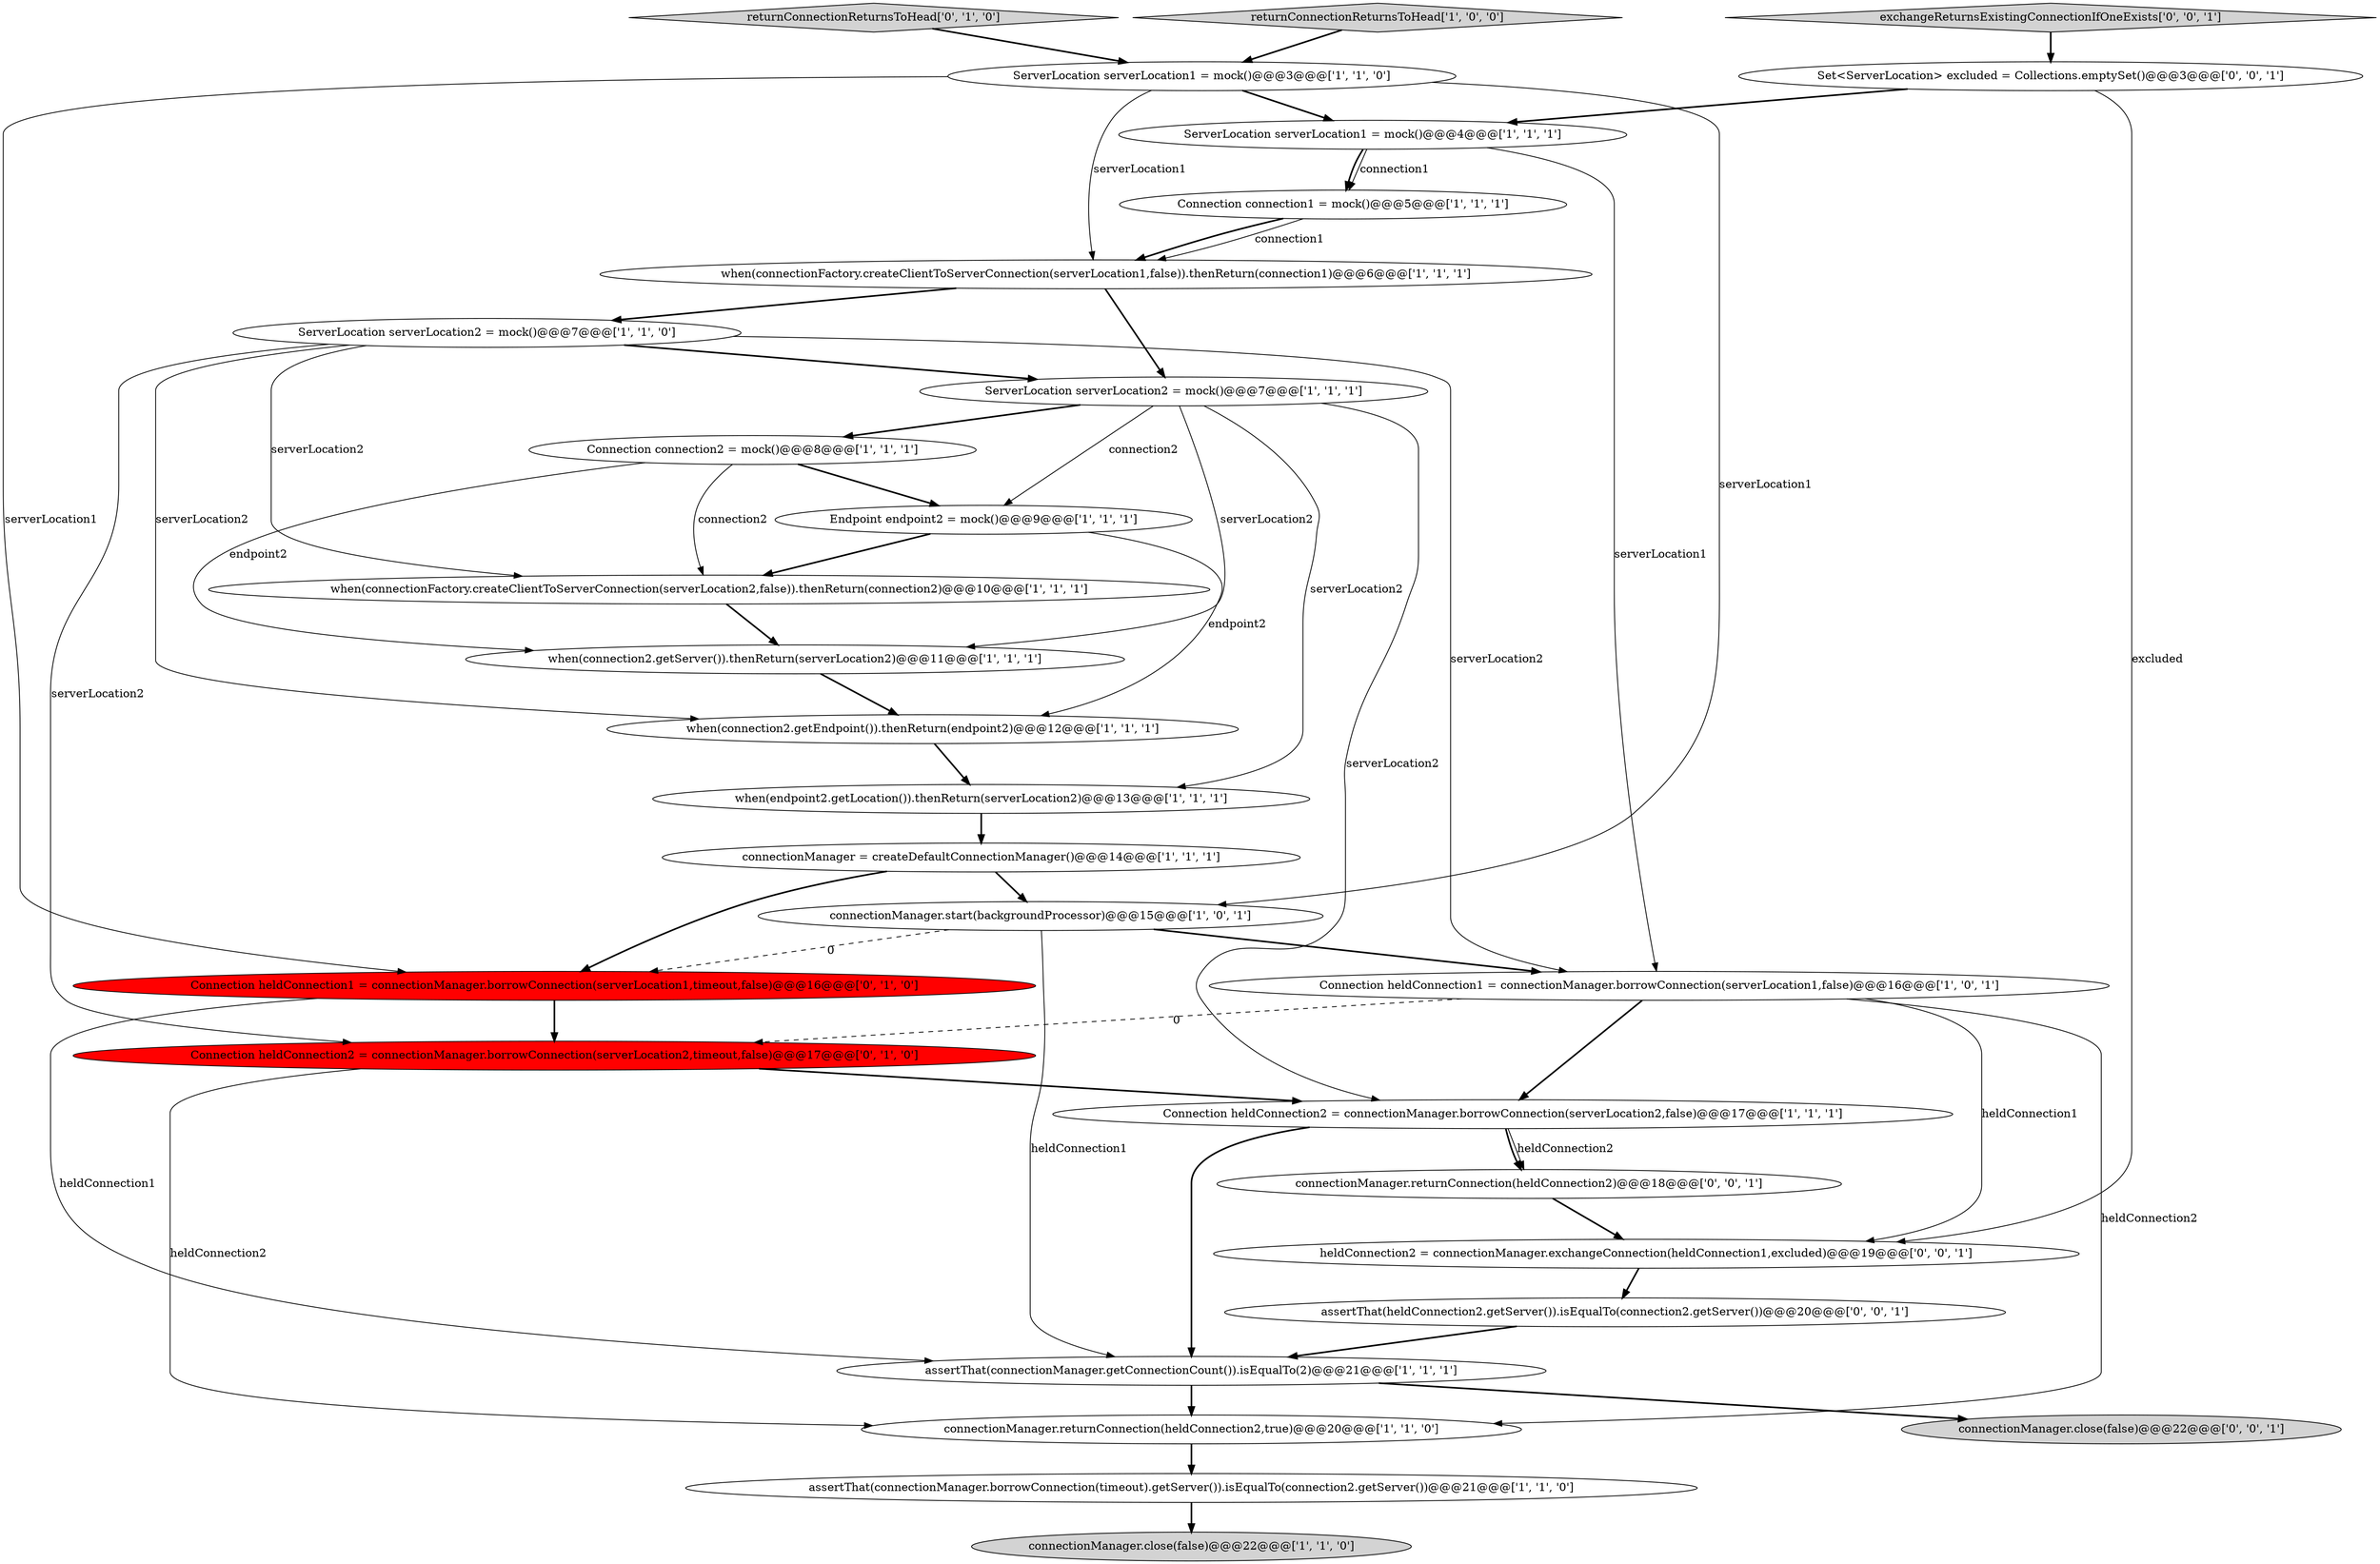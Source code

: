 digraph {
2 [style = filled, label = "assertThat(connectionManager.getConnectionCount()).isEqualTo(2)@@@21@@@['1', '1', '1']", fillcolor = white, shape = ellipse image = "AAA0AAABBB1BBB"];
13 [style = filled, label = "connectionManager.start(backgroundProcessor)@@@15@@@['1', '0', '1']", fillcolor = white, shape = ellipse image = "AAA0AAABBB1BBB"];
14 [style = filled, label = "ServerLocation serverLocation1 = mock()@@@3@@@['1', '1', '0']", fillcolor = white, shape = ellipse image = "AAA0AAABBB1BBB"];
22 [style = filled, label = "Connection heldConnection1 = connectionManager.borrowConnection(serverLocation1,timeout,false)@@@16@@@['0', '1', '0']", fillcolor = red, shape = ellipse image = "AAA1AAABBB2BBB"];
28 [style = filled, label = "Set<ServerLocation> excluded = Collections.emptySet()@@@3@@@['0', '0', '1']", fillcolor = white, shape = ellipse image = "AAA0AAABBB3BBB"];
25 [style = filled, label = "assertThat(heldConnection2.getServer()).isEqualTo(connection2.getServer())@@@20@@@['0', '0', '1']", fillcolor = white, shape = ellipse image = "AAA0AAABBB3BBB"];
21 [style = filled, label = "returnConnectionReturnsToHead['0', '1', '0']", fillcolor = lightgray, shape = diamond image = "AAA0AAABBB2BBB"];
7 [style = filled, label = "ServerLocation serverLocation1 = mock()@@@4@@@['1', '1', '1']", fillcolor = white, shape = ellipse image = "AAA0AAABBB1BBB"];
1 [style = filled, label = "when(connection2.getEndpoint()).thenReturn(endpoint2)@@@12@@@['1', '1', '1']", fillcolor = white, shape = ellipse image = "AAA0AAABBB1BBB"];
11 [style = filled, label = "when(endpoint2.getLocation()).thenReturn(serverLocation2)@@@13@@@['1', '1', '1']", fillcolor = white, shape = ellipse image = "AAA0AAABBB1BBB"];
8 [style = filled, label = "connectionManager.close(false)@@@22@@@['1', '1', '0']", fillcolor = lightgray, shape = ellipse image = "AAA0AAABBB1BBB"];
12 [style = filled, label = "returnConnectionReturnsToHead['1', '0', '0']", fillcolor = lightgray, shape = diamond image = "AAA0AAABBB1BBB"];
27 [style = filled, label = "exchangeReturnsExistingConnectionIfOneExists['0', '0', '1']", fillcolor = lightgray, shape = diamond image = "AAA0AAABBB3BBB"];
5 [style = filled, label = "Connection heldConnection2 = connectionManager.borrowConnection(serverLocation2,false)@@@17@@@['1', '1', '1']", fillcolor = white, shape = ellipse image = "AAA0AAABBB1BBB"];
26 [style = filled, label = "heldConnection2 = connectionManager.exchangeConnection(heldConnection1,excluded)@@@19@@@['0', '0', '1']", fillcolor = white, shape = ellipse image = "AAA0AAABBB3BBB"];
19 [style = filled, label = "ServerLocation serverLocation2 = mock()@@@7@@@['1', '1', '1']", fillcolor = white, shape = ellipse image = "AAA0AAABBB1BBB"];
29 [style = filled, label = "connectionManager.returnConnection(heldConnection2)@@@18@@@['0', '0', '1']", fillcolor = white, shape = ellipse image = "AAA0AAABBB3BBB"];
20 [style = filled, label = "Endpoint endpoint2 = mock()@@@9@@@['1', '1', '1']", fillcolor = white, shape = ellipse image = "AAA0AAABBB1BBB"];
4 [style = filled, label = "connectionManager = createDefaultConnectionManager()@@@14@@@['1', '1', '1']", fillcolor = white, shape = ellipse image = "AAA0AAABBB1BBB"];
24 [style = filled, label = "connectionManager.close(false)@@@22@@@['0', '0', '1']", fillcolor = lightgray, shape = ellipse image = "AAA0AAABBB3BBB"];
9 [style = filled, label = "when(connectionFactory.createClientToServerConnection(serverLocation1,false)).thenReturn(connection1)@@@6@@@['1', '1', '1']", fillcolor = white, shape = ellipse image = "AAA0AAABBB1BBB"];
23 [style = filled, label = "Connection heldConnection2 = connectionManager.borrowConnection(serverLocation2,timeout,false)@@@17@@@['0', '1', '0']", fillcolor = red, shape = ellipse image = "AAA1AAABBB2BBB"];
0 [style = filled, label = "when(connectionFactory.createClientToServerConnection(serverLocation2,false)).thenReturn(connection2)@@@10@@@['1', '1', '1']", fillcolor = white, shape = ellipse image = "AAA0AAABBB1BBB"];
15 [style = filled, label = "Connection heldConnection1 = connectionManager.borrowConnection(serverLocation1,false)@@@16@@@['1', '0', '1']", fillcolor = white, shape = ellipse image = "AAA0AAABBB1BBB"];
16 [style = filled, label = "Connection connection2 = mock()@@@8@@@['1', '1', '1']", fillcolor = white, shape = ellipse image = "AAA0AAABBB1BBB"];
17 [style = filled, label = "connectionManager.returnConnection(heldConnection2,true)@@@20@@@['1', '1', '0']", fillcolor = white, shape = ellipse image = "AAA0AAABBB1BBB"];
3 [style = filled, label = "when(connection2.getServer()).thenReturn(serverLocation2)@@@11@@@['1', '1', '1']", fillcolor = white, shape = ellipse image = "AAA0AAABBB1BBB"];
10 [style = filled, label = "ServerLocation serverLocation2 = mock()@@@7@@@['1', '1', '0']", fillcolor = white, shape = ellipse image = "AAA0AAABBB1BBB"];
18 [style = filled, label = "Connection connection1 = mock()@@@5@@@['1', '1', '1']", fillcolor = white, shape = ellipse image = "AAA0AAABBB1BBB"];
6 [style = filled, label = "assertThat(connectionManager.borrowConnection(timeout).getServer()).isEqualTo(connection2.getServer())@@@21@@@['1', '1', '0']", fillcolor = white, shape = ellipse image = "AAA0AAABBB1BBB"];
2->17 [style = bold, label=""];
0->3 [style = bold, label=""];
5->29 [style = bold, label=""];
28->26 [style = solid, label="excluded"];
15->23 [style = dashed, label="0"];
10->0 [style = solid, label="serverLocation2"];
23->5 [style = bold, label=""];
10->23 [style = solid, label="serverLocation2"];
3->1 [style = bold, label=""];
17->6 [style = bold, label=""];
10->15 [style = solid, label="serverLocation2"];
10->19 [style = bold, label=""];
27->28 [style = bold, label=""];
26->25 [style = bold, label=""];
11->4 [style = bold, label=""];
4->13 [style = bold, label=""];
20->0 [style = bold, label=""];
14->22 [style = solid, label="serverLocation1"];
28->7 [style = bold, label=""];
10->1 [style = solid, label="serverLocation2"];
19->5 [style = solid, label="serverLocation2"];
15->26 [style = solid, label="heldConnection1"];
20->1 [style = solid, label="endpoint2"];
13->2 [style = solid, label="heldConnection1"];
19->20 [style = solid, label="connection2"];
22->2 [style = solid, label="heldConnection1"];
9->10 [style = bold, label=""];
22->23 [style = bold, label=""];
23->17 [style = solid, label="heldConnection2"];
25->2 [style = bold, label=""];
5->29 [style = solid, label="heldConnection2"];
15->5 [style = bold, label=""];
14->13 [style = solid, label="serverLocation1"];
1->11 [style = bold, label=""];
19->16 [style = bold, label=""];
14->7 [style = bold, label=""];
29->26 [style = bold, label=""];
7->18 [style = solid, label="connection1"];
14->9 [style = solid, label="serverLocation1"];
7->15 [style = solid, label="serverLocation1"];
5->2 [style = bold, label=""];
19->11 [style = solid, label="serverLocation2"];
6->8 [style = bold, label=""];
12->14 [style = bold, label=""];
18->9 [style = bold, label=""];
7->18 [style = bold, label=""];
9->19 [style = bold, label=""];
13->15 [style = bold, label=""];
2->24 [style = bold, label=""];
19->3 [style = solid, label="serverLocation2"];
16->20 [style = bold, label=""];
13->22 [style = dashed, label="0"];
4->22 [style = bold, label=""];
16->3 [style = solid, label="endpoint2"];
16->0 [style = solid, label="connection2"];
18->9 [style = solid, label="connection1"];
21->14 [style = bold, label=""];
15->17 [style = solid, label="heldConnection2"];
}
